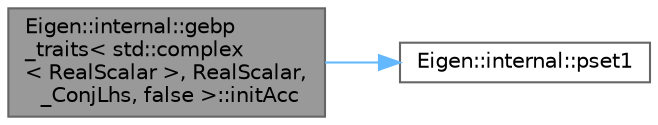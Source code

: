digraph "Eigen::internal::gebp_traits&lt; std::complex&lt; RealScalar &gt;, RealScalar, _ConjLhs, false &gt;::initAcc"
{
 // LATEX_PDF_SIZE
  bgcolor="transparent";
  edge [fontname=Helvetica,fontsize=10,labelfontname=Helvetica,labelfontsize=10];
  node [fontname=Helvetica,fontsize=10,shape=box,height=0.2,width=0.4];
  rankdir="LR";
  Node1 [id="Node000001",label="Eigen::internal::gebp\l_traits\< std::complex\l\< RealScalar \>, RealScalar,\l _ConjLhs, false \>::initAcc",height=0.2,width=0.4,color="gray40", fillcolor="grey60", style="filled", fontcolor="black",tooltip=" "];
  Node1 -> Node2 [id="edge2_Node000001_Node000002",color="steelblue1",style="solid",tooltip=" "];
  Node2 [id="Node000002",label="Eigen::internal::pset1",height=0.2,width=0.4,color="grey40", fillcolor="white", style="filled",URL="$namespace_eigen_1_1internal.html#afa6f9a9f3c905b28cc29841935e44fdb",tooltip=" "];
}
